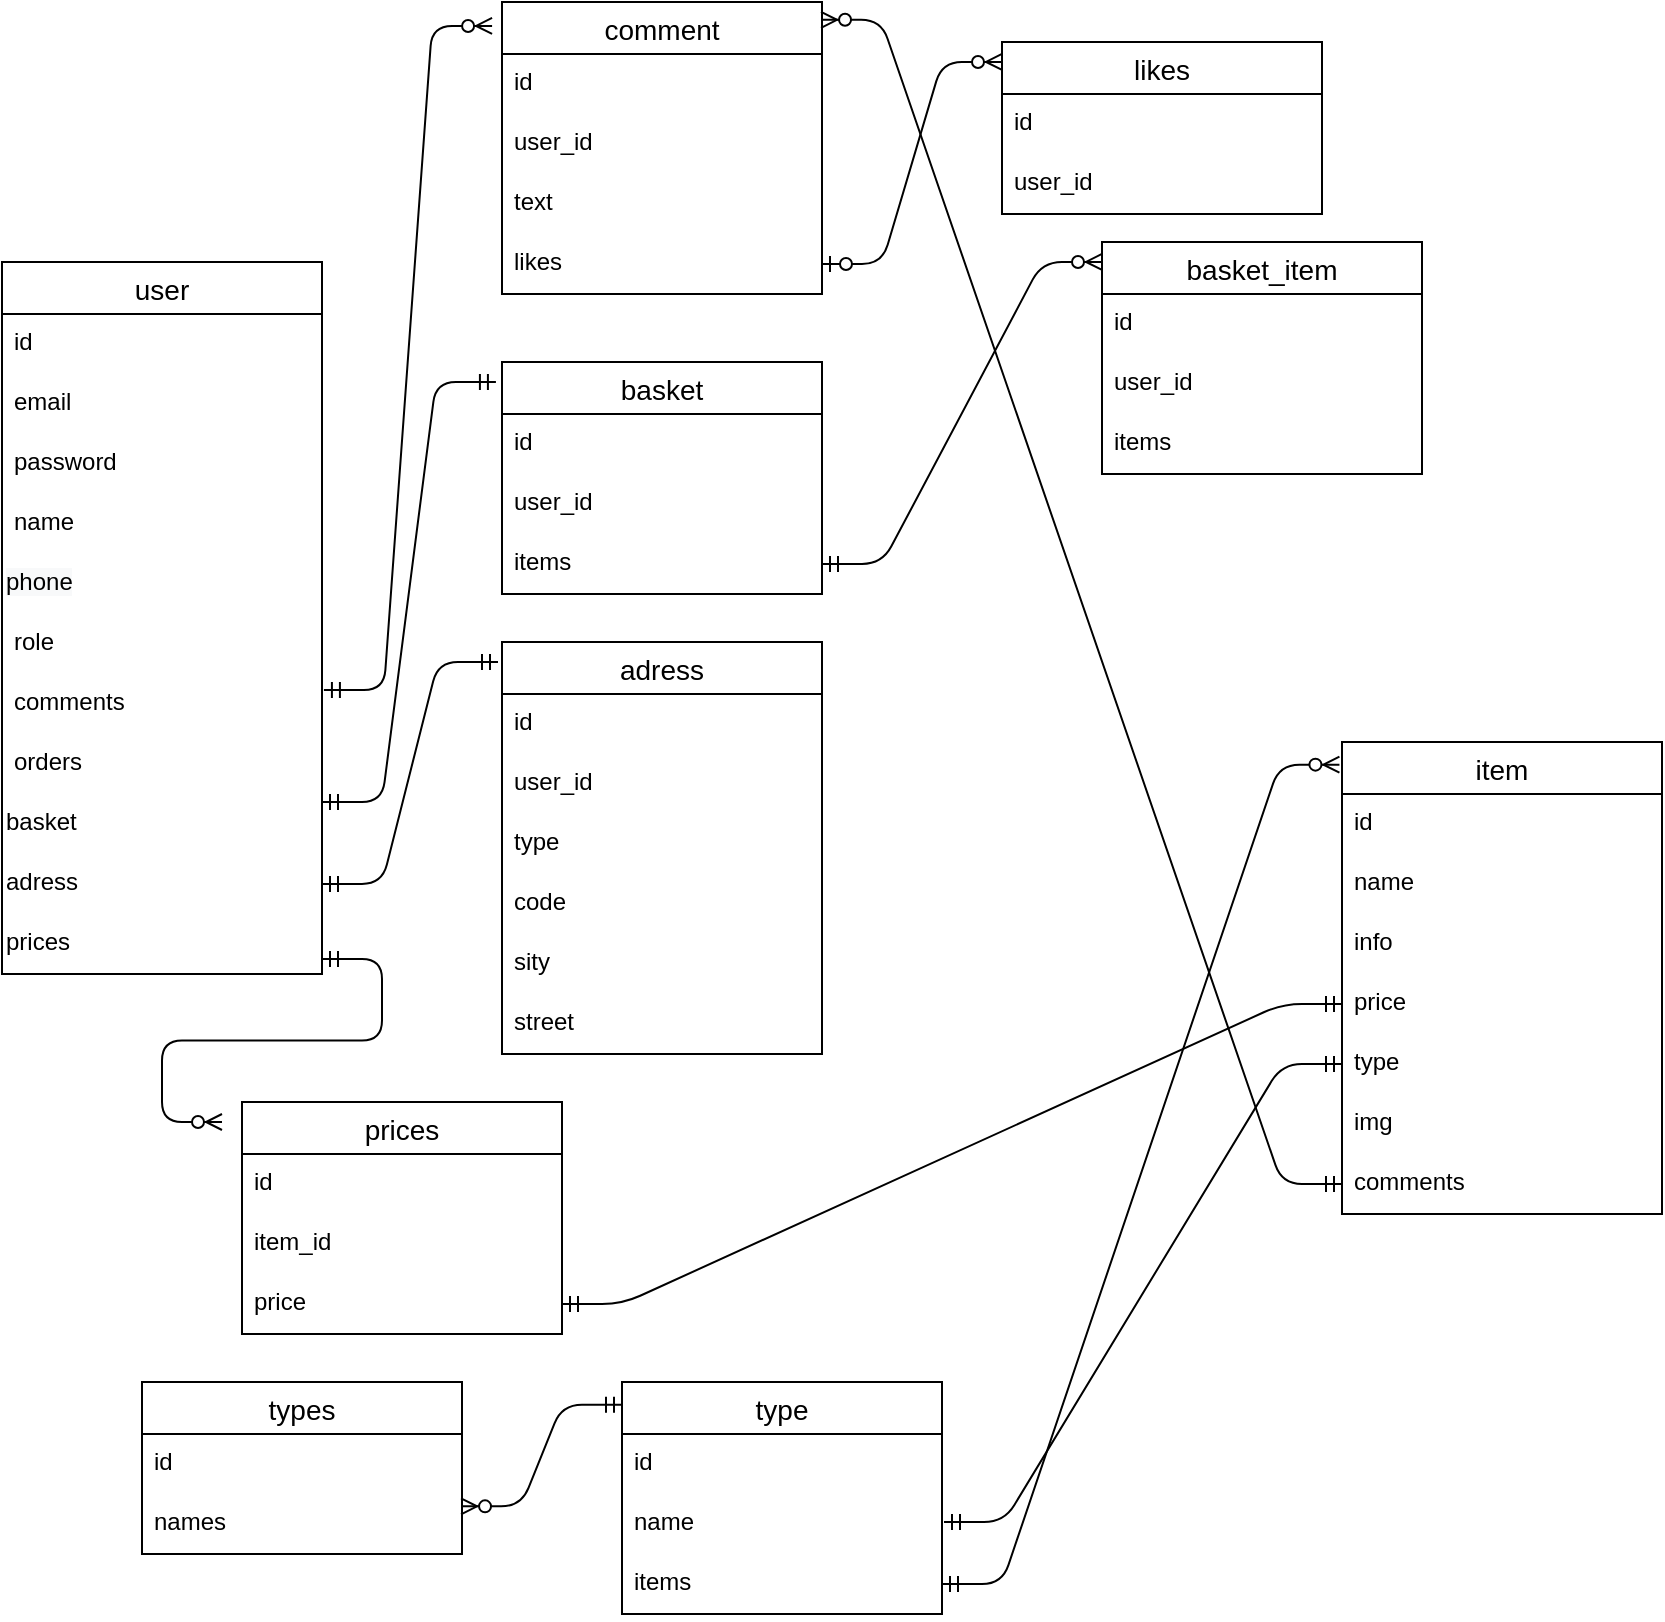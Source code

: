 <mxfile version="14.4.9" type="github"><diagram id="o5Io_NRASp7TTLdxAGgK" name="Page-1"><mxGraphModel dx="1188" dy="662" grid="1" gridSize="10" guides="1" tooltips="1" connect="1" arrows="1" fold="1" page="1" pageScale="1" pageWidth="1700" pageHeight="1100" math="0" shadow="0"><root><mxCell id="0"/><mxCell id="1" parent="0"/><mxCell id="sRrSlwAby2JNCQArXXEy-1" value="user" style="swimlane;fontStyle=0;childLayout=stackLayout;horizontal=1;startSize=26;horizontalStack=0;resizeParent=1;resizeParentMax=0;resizeLast=0;collapsible=1;marginBottom=0;align=center;fontSize=14;" vertex="1" parent="1"><mxGeometry x="40" y="190" width="160" height="356" as="geometry"/></mxCell><mxCell id="sRrSlwAby2JNCQArXXEy-2" value="id" style="text;strokeColor=none;fillColor=none;spacingLeft=4;spacingRight=4;overflow=hidden;rotatable=0;points=[[0,0.5],[1,0.5]];portConstraint=eastwest;fontSize=12;" vertex="1" parent="sRrSlwAby2JNCQArXXEy-1"><mxGeometry y="26" width="160" height="30" as="geometry"/></mxCell><mxCell id="sRrSlwAby2JNCQArXXEy-3" value="email" style="text;strokeColor=none;fillColor=none;spacingLeft=4;spacingRight=4;overflow=hidden;rotatable=0;points=[[0,0.5],[1,0.5]];portConstraint=eastwest;fontSize=12;" vertex="1" parent="sRrSlwAby2JNCQArXXEy-1"><mxGeometry y="56" width="160" height="30" as="geometry"/></mxCell><mxCell id="sRrSlwAby2JNCQArXXEy-4" value="password&#10;" style="text;strokeColor=none;fillColor=none;spacingLeft=4;spacingRight=4;overflow=hidden;rotatable=0;points=[[0,0.5],[1,0.5]];portConstraint=eastwest;fontSize=12;" vertex="1" parent="sRrSlwAby2JNCQArXXEy-1"><mxGeometry y="86" width="160" height="30" as="geometry"/></mxCell><mxCell id="sRrSlwAby2JNCQArXXEy-6" value="name" style="text;strokeColor=none;fillColor=none;spacingLeft=4;spacingRight=4;overflow=hidden;rotatable=0;points=[[0,0.5],[1,0.5]];portConstraint=eastwest;fontSize=12;" vertex="1" parent="sRrSlwAby2JNCQArXXEy-1"><mxGeometry y="116" width="160" height="30" as="geometry"/></mxCell><mxCell id="sRrSlwAby2JNCQArXXEy-7" value="&lt;span style=&quot;color: rgb(0 , 0 , 0) ; font-family: &amp;#34;helvetica&amp;#34; ; font-size: 12px ; font-style: normal ; font-weight: 400 ; letter-spacing: normal ; text-align: left ; text-indent: 0px ; text-transform: none ; word-spacing: 0px ; background-color: rgb(248 , 249 , 250) ; display: inline ; float: none&quot;&gt;phone&lt;/span&gt;" style="text;whiteSpace=wrap;html=1;" vertex="1" parent="sRrSlwAby2JNCQArXXEy-1"><mxGeometry y="146" width="160" height="30" as="geometry"/></mxCell><mxCell id="sRrSlwAby2JNCQArXXEy-5" value="role" style="text;strokeColor=none;fillColor=none;spacingLeft=4;spacingRight=4;overflow=hidden;rotatable=0;points=[[0,0.5],[1,0.5]];portConstraint=eastwest;fontSize=12;" vertex="1" parent="sRrSlwAby2JNCQArXXEy-1"><mxGeometry y="176" width="160" height="30" as="geometry"/></mxCell><mxCell id="sRrSlwAby2JNCQArXXEy-8" value="comments" style="text;strokeColor=none;fillColor=none;spacingLeft=4;spacingRight=4;overflow=hidden;rotatable=0;points=[[0,0.5],[1,0.5]];portConstraint=eastwest;fontSize=12;" vertex="1" parent="sRrSlwAby2JNCQArXXEy-1"><mxGeometry y="206" width="160" height="30" as="geometry"/></mxCell><mxCell id="sRrSlwAby2JNCQArXXEy-9" value="orders" style="text;strokeColor=none;fillColor=none;spacingLeft=4;spacingRight=4;overflow=hidden;rotatable=0;points=[[0,0.5],[1,0.5]];portConstraint=eastwest;fontSize=12;" vertex="1" parent="sRrSlwAby2JNCQArXXEy-1"><mxGeometry y="236" width="160" height="30" as="geometry"/></mxCell><mxCell id="sRrSlwAby2JNCQArXXEy-10" value="basket" style="text;whiteSpace=wrap;html=1;" vertex="1" parent="sRrSlwAby2JNCQArXXEy-1"><mxGeometry y="266" width="160" height="30" as="geometry"/></mxCell><mxCell id="sRrSlwAby2JNCQArXXEy-11" value="adress" style="text;whiteSpace=wrap;html=1;" vertex="1" parent="sRrSlwAby2JNCQArXXEy-1"><mxGeometry y="296" width="160" height="30" as="geometry"/></mxCell><mxCell id="sRrSlwAby2JNCQArXXEy-26" value="prices" style="text;whiteSpace=wrap;html=1;" vertex="1" parent="sRrSlwAby2JNCQArXXEy-1"><mxGeometry y="326" width="160" height="30" as="geometry"/></mxCell><mxCell id="sRrSlwAby2JNCQArXXEy-12" value="comment" style="swimlane;fontStyle=0;childLayout=stackLayout;horizontal=1;startSize=26;horizontalStack=0;resizeParent=1;resizeParentMax=0;resizeLast=0;collapsible=1;marginBottom=0;align=center;fontSize=14;" vertex="1" parent="1"><mxGeometry x="290" y="60" width="160" height="146" as="geometry"/></mxCell><mxCell id="sRrSlwAby2JNCQArXXEy-13" value="id&#10;" style="text;strokeColor=none;fillColor=none;spacingLeft=4;spacingRight=4;overflow=hidden;rotatable=0;points=[[0,0.5],[1,0.5]];portConstraint=eastwest;fontSize=12;" vertex="1" parent="sRrSlwAby2JNCQArXXEy-12"><mxGeometry y="26" width="160" height="30" as="geometry"/></mxCell><mxCell id="sRrSlwAby2JNCQArXXEy-23" value="user_id" style="text;strokeColor=none;fillColor=none;spacingLeft=4;spacingRight=4;overflow=hidden;rotatable=0;points=[[0,0.5],[1,0.5]];portConstraint=eastwest;fontSize=12;" vertex="1" parent="sRrSlwAby2JNCQArXXEy-12"><mxGeometry y="56" width="160" height="30" as="geometry"/></mxCell><mxCell id="sRrSlwAby2JNCQArXXEy-24" value="text" style="text;strokeColor=none;fillColor=none;spacingLeft=4;spacingRight=4;overflow=hidden;rotatable=0;points=[[0,0.5],[1,0.5]];portConstraint=eastwest;fontSize=12;" vertex="1" parent="sRrSlwAby2JNCQArXXEy-12"><mxGeometry y="86" width="160" height="30" as="geometry"/></mxCell><mxCell id="sRrSlwAby2JNCQArXXEy-25" value="likes" style="text;strokeColor=none;fillColor=none;spacingLeft=4;spacingRight=4;overflow=hidden;rotatable=0;points=[[0,0.5],[1,0.5]];portConstraint=eastwest;fontSize=12;" vertex="1" parent="sRrSlwAby2JNCQArXXEy-12"><mxGeometry y="116" width="160" height="30" as="geometry"/></mxCell><mxCell id="sRrSlwAby2JNCQArXXEy-33" value="basket" style="swimlane;fontStyle=0;childLayout=stackLayout;horizontal=1;startSize=26;horizontalStack=0;resizeParent=1;resizeParentMax=0;resizeLast=0;collapsible=1;marginBottom=0;align=center;fontSize=14;" vertex="1" parent="1"><mxGeometry x="290" y="240" width="160" height="116" as="geometry"/></mxCell><mxCell id="sRrSlwAby2JNCQArXXEy-34" value="id&#10;" style="text;strokeColor=none;fillColor=none;spacingLeft=4;spacingRight=4;overflow=hidden;rotatable=0;points=[[0,0.5],[1,0.5]];portConstraint=eastwest;fontSize=12;" vertex="1" parent="sRrSlwAby2JNCQArXXEy-33"><mxGeometry y="26" width="160" height="30" as="geometry"/></mxCell><mxCell id="sRrSlwAby2JNCQArXXEy-35" value="user_id" style="text;strokeColor=none;fillColor=none;spacingLeft=4;spacingRight=4;overflow=hidden;rotatable=0;points=[[0,0.5],[1,0.5]];portConstraint=eastwest;fontSize=12;" vertex="1" parent="sRrSlwAby2JNCQArXXEy-33"><mxGeometry y="56" width="160" height="30" as="geometry"/></mxCell><mxCell id="sRrSlwAby2JNCQArXXEy-37" value="items&#10;" style="text;strokeColor=none;fillColor=none;spacingLeft=4;spacingRight=4;overflow=hidden;rotatable=0;points=[[0,0.5],[1,0.5]];portConstraint=eastwest;fontSize=12;" vertex="1" parent="sRrSlwAby2JNCQArXXEy-33"><mxGeometry y="86" width="160" height="30" as="geometry"/></mxCell><mxCell id="sRrSlwAby2JNCQArXXEy-38" value="basket_item" style="swimlane;fontStyle=0;childLayout=stackLayout;horizontal=1;startSize=26;horizontalStack=0;resizeParent=1;resizeParentMax=0;resizeLast=0;collapsible=1;marginBottom=0;align=center;fontSize=14;" vertex="1" parent="1"><mxGeometry x="590" y="180" width="160" height="116" as="geometry"/></mxCell><mxCell id="sRrSlwAby2JNCQArXXEy-39" value="id&#10;" style="text;strokeColor=none;fillColor=none;spacingLeft=4;spacingRight=4;overflow=hidden;rotatable=0;points=[[0,0.5],[1,0.5]];portConstraint=eastwest;fontSize=12;" vertex="1" parent="sRrSlwAby2JNCQArXXEy-38"><mxGeometry y="26" width="160" height="30" as="geometry"/></mxCell><mxCell id="sRrSlwAby2JNCQArXXEy-40" value="user_id" style="text;strokeColor=none;fillColor=none;spacingLeft=4;spacingRight=4;overflow=hidden;rotatable=0;points=[[0,0.5],[1,0.5]];portConstraint=eastwest;fontSize=12;" vertex="1" parent="sRrSlwAby2JNCQArXXEy-38"><mxGeometry y="56" width="160" height="30" as="geometry"/></mxCell><mxCell id="sRrSlwAby2JNCQArXXEy-41" value="items&#10;" style="text;strokeColor=none;fillColor=none;spacingLeft=4;spacingRight=4;overflow=hidden;rotatable=0;points=[[0,0.5],[1,0.5]];portConstraint=eastwest;fontSize=12;" vertex="1" parent="sRrSlwAby2JNCQArXXEy-38"><mxGeometry y="86" width="160" height="30" as="geometry"/></mxCell><mxCell id="sRrSlwAby2JNCQArXXEy-42" value="" style="edgeStyle=entityRelationEdgeStyle;fontSize=12;html=1;endArrow=ERmandOne;startArrow=ERmandOne;entryX=-0.019;entryY=0.086;entryDx=0;entryDy=0;entryPerimeter=0;" edge="1" parent="1" target="sRrSlwAby2JNCQArXXEy-33"><mxGeometry width="100" height="100" relative="1" as="geometry"><mxPoint x="200" y="460" as="sourcePoint"/><mxPoint x="300" y="360" as="targetPoint"/></mxGeometry></mxCell><mxCell id="sRrSlwAby2JNCQArXXEy-43" value="likes" style="swimlane;fontStyle=0;childLayout=stackLayout;horizontal=1;startSize=26;horizontalStack=0;resizeParent=1;resizeParentMax=0;resizeLast=0;collapsible=1;marginBottom=0;align=center;fontSize=14;" vertex="1" parent="1"><mxGeometry x="540" y="80" width="160" height="86" as="geometry"/></mxCell><mxCell id="sRrSlwAby2JNCQArXXEy-44" value="id&#10;" style="text;strokeColor=none;fillColor=none;spacingLeft=4;spacingRight=4;overflow=hidden;rotatable=0;points=[[0,0.5],[1,0.5]];portConstraint=eastwest;fontSize=12;" vertex="1" parent="sRrSlwAby2JNCQArXXEy-43"><mxGeometry y="26" width="160" height="30" as="geometry"/></mxCell><mxCell id="sRrSlwAby2JNCQArXXEy-45" value="user_id" style="text;strokeColor=none;fillColor=none;spacingLeft=4;spacingRight=4;overflow=hidden;rotatable=0;points=[[0,0.5],[1,0.5]];portConstraint=eastwest;fontSize=12;" vertex="1" parent="sRrSlwAby2JNCQArXXEy-43"><mxGeometry y="56" width="160" height="30" as="geometry"/></mxCell><mxCell id="sRrSlwAby2JNCQArXXEy-49" value="adress" style="swimlane;fontStyle=0;childLayout=stackLayout;horizontal=1;startSize=26;horizontalStack=0;resizeParent=1;resizeParentMax=0;resizeLast=0;collapsible=1;marginBottom=0;align=center;fontSize=14;" vertex="1" parent="1"><mxGeometry x="290" y="380" width="160" height="206" as="geometry"/></mxCell><mxCell id="sRrSlwAby2JNCQArXXEy-50" value="id&#10;" style="text;strokeColor=none;fillColor=none;spacingLeft=4;spacingRight=4;overflow=hidden;rotatable=0;points=[[0,0.5],[1,0.5]];portConstraint=eastwest;fontSize=12;" vertex="1" parent="sRrSlwAby2JNCQArXXEy-49"><mxGeometry y="26" width="160" height="30" as="geometry"/></mxCell><mxCell id="sRrSlwAby2JNCQArXXEy-51" value="user_id" style="text;strokeColor=none;fillColor=none;spacingLeft=4;spacingRight=4;overflow=hidden;rotatable=0;points=[[0,0.5],[1,0.5]];portConstraint=eastwest;fontSize=12;" vertex="1" parent="sRrSlwAby2JNCQArXXEy-49"><mxGeometry y="56" width="160" height="30" as="geometry"/></mxCell><mxCell id="sRrSlwAby2JNCQArXXEy-59" value="type" style="text;strokeColor=none;fillColor=none;spacingLeft=4;spacingRight=4;overflow=hidden;rotatable=0;points=[[0,0.5],[1,0.5]];portConstraint=eastwest;fontSize=12;" vertex="1" parent="sRrSlwAby2JNCQArXXEy-49"><mxGeometry y="86" width="160" height="30" as="geometry"/></mxCell><mxCell id="sRrSlwAby2JNCQArXXEy-52" value="code" style="text;strokeColor=none;fillColor=none;spacingLeft=4;spacingRight=4;overflow=hidden;rotatable=0;points=[[0,0.5],[1,0.5]];portConstraint=eastwest;fontSize=12;" vertex="1" parent="sRrSlwAby2JNCQArXXEy-49"><mxGeometry y="116" width="160" height="30" as="geometry"/></mxCell><mxCell id="sRrSlwAby2JNCQArXXEy-56" value="sity" style="text;strokeColor=none;fillColor=none;spacingLeft=4;spacingRight=4;overflow=hidden;rotatable=0;points=[[0,0.5],[1,0.5]];portConstraint=eastwest;fontSize=12;" vertex="1" parent="sRrSlwAby2JNCQArXXEy-49"><mxGeometry y="146" width="160" height="30" as="geometry"/></mxCell><mxCell id="sRrSlwAby2JNCQArXXEy-58" value="street" style="text;strokeColor=none;fillColor=none;spacingLeft=4;spacingRight=4;overflow=hidden;rotatable=0;points=[[0,0.5],[1,0.5]];portConstraint=eastwest;fontSize=12;" vertex="1" parent="sRrSlwAby2JNCQArXXEy-49"><mxGeometry y="176" width="160" height="30" as="geometry"/></mxCell><mxCell id="sRrSlwAby2JNCQArXXEy-54" value="" style="edgeStyle=entityRelationEdgeStyle;fontSize=12;html=1;endArrow=ERzeroToMany;startArrow=ERmandOne;exitX=1;exitY=0.5;exitDx=0;exitDy=0;entryX=0;entryY=0.086;entryDx=0;entryDy=0;entryPerimeter=0;" edge="1" parent="1" source="sRrSlwAby2JNCQArXXEy-37" target="sRrSlwAby2JNCQArXXEy-38"><mxGeometry width="100" height="100" relative="1" as="geometry"><mxPoint x="370" y="460" as="sourcePoint"/><mxPoint x="470" y="360" as="targetPoint"/></mxGeometry></mxCell><mxCell id="sRrSlwAby2JNCQArXXEy-55" value="" style="edgeStyle=entityRelationEdgeStyle;fontSize=12;html=1;endArrow=ERmandOne;startArrow=ERmandOne;exitX=1;exitY=0.5;exitDx=0;exitDy=0;" edge="1" parent="1" source="sRrSlwAby2JNCQArXXEy-11"><mxGeometry width="100" height="100" relative="1" as="geometry"><mxPoint x="370" y="460" as="sourcePoint"/><mxPoint x="288" y="390" as="targetPoint"/></mxGeometry></mxCell><mxCell id="sRrSlwAby2JNCQArXXEy-60" value="" style="edgeStyle=entityRelationEdgeStyle;fontSize=12;html=1;endArrow=ERzeroToMany;startArrow=ERmandOne;exitX=1.006;exitY=0.267;exitDx=0;exitDy=0;exitPerimeter=0;entryX=-0.031;entryY=0.082;entryDx=0;entryDy=0;entryPerimeter=0;" edge="1" parent="1" source="sRrSlwAby2JNCQArXXEy-8" target="sRrSlwAby2JNCQArXXEy-12"><mxGeometry width="100" height="100" relative="1" as="geometry"><mxPoint x="370" y="460" as="sourcePoint"/><mxPoint x="470" y="360" as="targetPoint"/></mxGeometry></mxCell><mxCell id="sRrSlwAby2JNCQArXXEy-242" value="item" style="swimlane;fontStyle=0;childLayout=stackLayout;horizontal=1;startSize=26;horizontalStack=0;resizeParent=1;resizeParentMax=0;resizeLast=0;collapsible=1;marginBottom=0;align=center;fontSize=14;" vertex="1" parent="1"><mxGeometry x="710" y="430" width="160" height="236" as="geometry"/></mxCell><mxCell id="sRrSlwAby2JNCQArXXEy-243" value="id" style="text;strokeColor=none;fillColor=none;spacingLeft=4;spacingRight=4;overflow=hidden;rotatable=0;points=[[0,0.5],[1,0.5]];portConstraint=eastwest;fontSize=12;" vertex="1" parent="sRrSlwAby2JNCQArXXEy-242"><mxGeometry y="26" width="160" height="30" as="geometry"/></mxCell><mxCell id="sRrSlwAby2JNCQArXXEy-244" value="name&#10;&#10;" style="text;strokeColor=none;fillColor=none;spacingLeft=4;spacingRight=4;overflow=hidden;rotatable=0;points=[[0,0.5],[1,0.5]];portConstraint=eastwest;fontSize=12;" vertex="1" parent="sRrSlwAby2JNCQArXXEy-242"><mxGeometry y="56" width="160" height="30" as="geometry"/></mxCell><mxCell id="sRrSlwAby2JNCQArXXEy-249" value="info" style="text;strokeColor=none;fillColor=none;spacingLeft=4;spacingRight=4;overflow=hidden;rotatable=0;points=[[0,0.5],[1,0.5]];portConstraint=eastwest;fontSize=12;" vertex="1" parent="sRrSlwAby2JNCQArXXEy-242"><mxGeometry y="86" width="160" height="30" as="geometry"/></mxCell><mxCell id="sRrSlwAby2JNCQArXXEy-245" value="price" style="text;strokeColor=none;fillColor=none;spacingLeft=4;spacingRight=4;overflow=hidden;rotatable=0;points=[[0,0.5],[1,0.5]];portConstraint=eastwest;fontSize=12;" vertex="1" parent="sRrSlwAby2JNCQArXXEy-242"><mxGeometry y="116" width="160" height="30" as="geometry"/></mxCell><mxCell id="sRrSlwAby2JNCQArXXEy-246" value="type" style="text;strokeColor=none;fillColor=none;spacingLeft=4;spacingRight=4;overflow=hidden;rotatable=0;points=[[0,0.5],[1,0.5]];portConstraint=eastwest;fontSize=12;" vertex="1" parent="sRrSlwAby2JNCQArXXEy-242"><mxGeometry y="146" width="160" height="30" as="geometry"/></mxCell><mxCell id="sRrSlwAby2JNCQArXXEy-247" value="img" style="text;strokeColor=none;fillColor=none;spacingLeft=4;spacingRight=4;overflow=hidden;rotatable=0;points=[[0,0.5],[1,0.5]];portConstraint=eastwest;fontSize=12;" vertex="1" parent="sRrSlwAby2JNCQArXXEy-242"><mxGeometry y="176" width="160" height="30" as="geometry"/></mxCell><mxCell id="sRrSlwAby2JNCQArXXEy-248" value="comments" style="text;strokeColor=none;fillColor=none;spacingLeft=4;spacingRight=4;overflow=hidden;rotatable=0;points=[[0,0.5],[1,0.5]];portConstraint=eastwest;fontSize=12;" vertex="1" parent="sRrSlwAby2JNCQArXXEy-242"><mxGeometry y="206" width="160" height="30" as="geometry"/></mxCell><mxCell id="sRrSlwAby2JNCQArXXEy-251" value="types" style="swimlane;fontStyle=0;childLayout=stackLayout;horizontal=1;startSize=26;horizontalStack=0;resizeParent=1;resizeParentMax=0;resizeLast=0;collapsible=1;marginBottom=0;align=center;fontSize=14;" vertex="1" parent="1"><mxGeometry x="110" y="750" width="160" height="86" as="geometry"/></mxCell><mxCell id="sRrSlwAby2JNCQArXXEy-252" value="id" style="text;strokeColor=none;fillColor=none;spacingLeft=4;spacingRight=4;overflow=hidden;rotatable=0;points=[[0,0.5],[1,0.5]];portConstraint=eastwest;fontSize=12;" vertex="1" parent="sRrSlwAby2JNCQArXXEy-251"><mxGeometry y="26" width="160" height="30" as="geometry"/></mxCell><mxCell id="sRrSlwAby2JNCQArXXEy-253" value="names&#10;" style="text;strokeColor=none;fillColor=none;spacingLeft=4;spacingRight=4;overflow=hidden;rotatable=0;points=[[0,0.5],[1,0.5]];portConstraint=eastwest;fontSize=12;" vertex="1" parent="sRrSlwAby2JNCQArXXEy-251"><mxGeometry y="56" width="160" height="30" as="geometry"/></mxCell><mxCell id="sRrSlwAby2JNCQArXXEy-255" value="type" style="swimlane;fontStyle=0;childLayout=stackLayout;horizontal=1;startSize=26;horizontalStack=0;resizeParent=1;resizeParentMax=0;resizeLast=0;collapsible=1;marginBottom=0;align=center;fontSize=14;" vertex="1" parent="1"><mxGeometry x="350" y="750" width="160" height="116" as="geometry"/></mxCell><mxCell id="sRrSlwAby2JNCQArXXEy-256" value="id" style="text;strokeColor=none;fillColor=none;spacingLeft=4;spacingRight=4;overflow=hidden;rotatable=0;points=[[0,0.5],[1,0.5]];portConstraint=eastwest;fontSize=12;" vertex="1" parent="sRrSlwAby2JNCQArXXEy-255"><mxGeometry y="26" width="160" height="30" as="geometry"/></mxCell><mxCell id="sRrSlwAby2JNCQArXXEy-257" value="name" style="text;strokeColor=none;fillColor=none;spacingLeft=4;spacingRight=4;overflow=hidden;rotatable=0;points=[[0,0.5],[1,0.5]];portConstraint=eastwest;fontSize=12;" vertex="1" parent="sRrSlwAby2JNCQArXXEy-255"><mxGeometry y="56" width="160" height="30" as="geometry"/></mxCell><mxCell id="sRrSlwAby2JNCQArXXEy-258" value="items" style="text;strokeColor=none;fillColor=none;spacingLeft=4;spacingRight=4;overflow=hidden;rotatable=0;points=[[0,0.5],[1,0.5]];portConstraint=eastwest;fontSize=12;" vertex="1" parent="sRrSlwAby2JNCQArXXEy-255"><mxGeometry y="86" width="160" height="30" as="geometry"/></mxCell><mxCell id="sRrSlwAby2JNCQArXXEy-261" value="" style="edgeStyle=entityRelationEdgeStyle;fontSize=12;html=1;endArrow=ERzeroToMany;startArrow=ERmandOne;exitX=1;exitY=0.5;exitDx=0;exitDy=0;entryX=-0.008;entryY=0.048;entryDx=0;entryDy=0;entryPerimeter=0;" edge="1" parent="1" source="sRrSlwAby2JNCQArXXEy-258" target="sRrSlwAby2JNCQArXXEy-242"><mxGeometry width="100" height="100" relative="1" as="geometry"><mxPoint x="450" y="820" as="sourcePoint"/><mxPoint x="550" y="720" as="targetPoint"/></mxGeometry></mxCell><mxCell id="sRrSlwAby2JNCQArXXEy-262" value="" style="edgeStyle=entityRelationEdgeStyle;fontSize=12;html=1;endArrow=ERmandOne;startArrow=ERmandOne;entryX=0;entryY=0.5;entryDx=0;entryDy=0;" edge="1" parent="1" target="sRrSlwAby2JNCQArXXEy-246"><mxGeometry width="100" height="100" relative="1" as="geometry"><mxPoint x="511" y="820" as="sourcePoint"/><mxPoint x="550" y="620" as="targetPoint"/></mxGeometry></mxCell><mxCell id="sRrSlwAby2JNCQArXXEy-263" value="" style="edgeStyle=entityRelationEdgeStyle;fontSize=12;html=1;endArrow=ERzeroToMany;startArrow=ERmandOne;exitX=0;exitY=0.5;exitDx=0;exitDy=0;entryX=0.997;entryY=0.061;entryDx=0;entryDy=0;entryPerimeter=0;" edge="1" parent="1" source="sRrSlwAby2JNCQArXXEy-248" target="sRrSlwAby2JNCQArXXEy-12"><mxGeometry width="100" height="100" relative="1" as="geometry"><mxPoint x="500" y="420" as="sourcePoint"/><mxPoint x="490" y="140" as="targetPoint"/></mxGeometry></mxCell><mxCell id="sRrSlwAby2JNCQArXXEy-267" value="" style="edgeStyle=entityRelationEdgeStyle;fontSize=12;html=1;endArrow=ERzeroToMany;startArrow=ERmandOne;entryX=0.997;entryY=0.206;entryDx=0;entryDy=0;entryPerimeter=0;exitX=0;exitY=0.098;exitDx=0;exitDy=0;exitPerimeter=0;" edge="1" parent="1" source="sRrSlwAby2JNCQArXXEy-255" target="sRrSlwAby2JNCQArXXEy-253"><mxGeometry width="100" height="100" relative="1" as="geometry"><mxPoint x="500" y="620" as="sourcePoint"/><mxPoint x="600" y="520" as="targetPoint"/></mxGeometry></mxCell><mxCell id="sRrSlwAby2JNCQArXXEy-268" value="prices" style="swimlane;fontStyle=0;childLayout=stackLayout;horizontal=1;startSize=26;horizontalStack=0;resizeParent=1;resizeParentMax=0;resizeLast=0;collapsible=1;marginBottom=0;align=center;fontSize=14;" vertex="1" parent="1"><mxGeometry x="160" y="610" width="160" height="116" as="geometry"/></mxCell><mxCell id="sRrSlwAby2JNCQArXXEy-269" value="id" style="text;strokeColor=none;fillColor=none;spacingLeft=4;spacingRight=4;overflow=hidden;rotatable=0;points=[[0,0.5],[1,0.5]];portConstraint=eastwest;fontSize=12;" vertex="1" parent="sRrSlwAby2JNCQArXXEy-268"><mxGeometry y="26" width="160" height="30" as="geometry"/></mxCell><mxCell id="sRrSlwAby2JNCQArXXEy-270" value="item_id" style="text;strokeColor=none;fillColor=none;spacingLeft=4;spacingRight=4;overflow=hidden;rotatable=0;points=[[0,0.5],[1,0.5]];portConstraint=eastwest;fontSize=12;" vertex="1" parent="sRrSlwAby2JNCQArXXEy-268"><mxGeometry y="56" width="160" height="30" as="geometry"/></mxCell><mxCell id="sRrSlwAby2JNCQArXXEy-271" value="price" style="text;strokeColor=none;fillColor=none;spacingLeft=4;spacingRight=4;overflow=hidden;rotatable=0;points=[[0,0.5],[1,0.5]];portConstraint=eastwest;fontSize=12;" vertex="1" parent="sRrSlwAby2JNCQArXXEy-268"><mxGeometry y="86" width="160" height="30" as="geometry"/></mxCell><mxCell id="sRrSlwAby2JNCQArXXEy-275" value="" style="edgeStyle=entityRelationEdgeStyle;fontSize=12;html=1;endArrow=ERzeroToMany;startArrow=ERmandOne;exitX=1;exitY=0.75;exitDx=0;exitDy=0;" edge="1" parent="1" source="sRrSlwAby2JNCQArXXEy-26"><mxGeometry width="100" height="100" relative="1" as="geometry"><mxPoint x="500" y="490" as="sourcePoint"/><mxPoint x="150" y="620" as="targetPoint"/></mxGeometry></mxCell><mxCell id="sRrSlwAby2JNCQArXXEy-276" value="" style="edgeStyle=entityRelationEdgeStyle;fontSize=12;html=1;endArrow=ERmandOne;startArrow=ERmandOne;entryX=0;entryY=0.5;entryDx=0;entryDy=0;exitX=1;exitY=0.5;exitDx=0;exitDy=0;" edge="1" parent="1" source="sRrSlwAby2JNCQArXXEy-271" target="sRrSlwAby2JNCQArXXEy-245"><mxGeometry width="100" height="100" relative="1" as="geometry"><mxPoint x="500" y="490" as="sourcePoint"/><mxPoint x="600" y="390" as="targetPoint"/></mxGeometry></mxCell><mxCell id="sRrSlwAby2JNCQArXXEy-277" value="" style="edgeStyle=entityRelationEdgeStyle;fontSize=12;html=1;endArrow=ERzeroToMany;startArrow=ERzeroToOne;exitX=1;exitY=0.5;exitDx=0;exitDy=0;entryX=0;entryY=0.116;entryDx=0;entryDy=0;entryPerimeter=0;" edge="1" parent="1" source="sRrSlwAby2JNCQArXXEy-25" target="sRrSlwAby2JNCQArXXEy-43"><mxGeometry width="100" height="100" relative="1" as="geometry"><mxPoint x="350" y="380" as="sourcePoint"/><mxPoint x="450" y="280" as="targetPoint"/></mxGeometry></mxCell></root></mxGraphModel></diagram></mxfile>